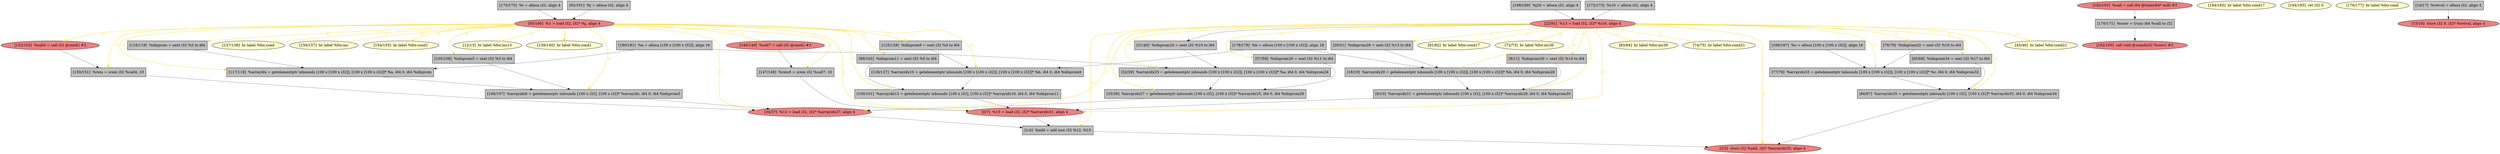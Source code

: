 
digraph G {


node255 [fillcolor=grey,label="[1/4]  %add = add nsw i32 %12, %15",shape=rectangle,style=filled ]
node254 [fillcolor=lemonchiffon,label="[137/138]  br label %for.cond",shape=ellipse,style=filled ]
node253 [fillcolor=grey,label="[9/10]  %arrayidx31 = getelementptr inbounds [100 x i32], [100 x i32]* %arrayidx29, i64 0, i64 %idxprom30",shape=rectangle,style=filled ]
node251 [fillcolor=grey,label="[20/21]  %idxprom28 = sext i32 %13 to i64",shape=rectangle,style=filled ]
node246 [fillcolor=lightcoral,label="[93/160]  %1 = load i32, i32* %j, align 4",shape=ellipse,style=filled ]
node245 [fillcolor=lightcoral,label="[152/153]  %call4 = call i32 @rand() #3",shape=ellipse,style=filled ]
node244 [fillcolor=grey,label="[174/175]  %i = alloca i32, align 4",shape=rectangle,style=filled ]
node243 [fillcolor=grey,label="[170/171]  %conv = trunc i64 %call to i32",shape=rectangle,style=filled ]
node241 [fillcolor=grey,label="[178/179]  %b = alloca [100 x [100 x i32]], align 16",shape=rectangle,style=filled ]
node240 [fillcolor=grey,label="[92/161]  %j = alloca i32, align 4",shape=rectangle,style=filled ]
node239 [fillcolor=lightcoral,label="[34/37]  %12 = load i32, i32* %arrayidx27, align 4",shape=ellipse,style=filled ]
node237 [fillcolor=grey,label="[18/19]  %arrayidx29 = getelementptr inbounds [100 x [100 x i32]], [100 x [100 x i32]]* %b, i64 0, i64 %idxprom28",shape=rectangle,style=filled ]
node205 [fillcolor=grey,label="[100/101]  %arrayidx12 = getelementptr inbounds [100 x i32], [100 x i32]* %arrayidx10, i64 0, i64 %idxprom11",shape=rectangle,style=filled ]
node238 [fillcolor=grey,label="[8/11]  %idxprom30 = sext i32 %14 to i64",shape=rectangle,style=filled ]
node214 [fillcolor=grey,label="[76/79]  %idxprom32 = sext i32 %16 to i64",shape=rectangle,style=filled ]
node201 [fillcolor=grey,label="[99/102]  %idxprom11 = sext i32 %5 to i64",shape=rectangle,style=filled ]
node215 [fillcolor=lightcoral,label="[22/91]  %13 = load i32, i32* %i16, align 4",shape=ellipse,style=filled ]
node252 [fillcolor=lemonchiffon,label="[184/185]  br label %for.cond17",shape=ellipse,style=filled ]
node222 [fillcolor=lightcoral,label="[182/183]  %call = call i64 @time(i64* null) #3",shape=ellipse,style=filled ]
node212 [fillcolor=grey,label="[166/167]  %c = alloca [100 x [100 x i32]], align 16",shape=rectangle,style=filled ]
node213 [fillcolor=grey,label="[147/148]  %rem8 = srem i32 %call7, 10",shape=rectangle,style=filled ]
node230 [fillcolor=grey,label="[32/39]  %arrayidx25 = getelementptr inbounds [100 x [100 x i32]], [100 x [100 x i32]]* %a, i64 0, i64 %idxprom24",shape=rectangle,style=filled ]
node211 [fillcolor=lemonchiffon,label="[164/165]  ret i32 0",shape=ellipse,style=filled ]
node226 [fillcolor=lemonchiffon,label="[176/177]  br label %for.cond",shape=ellipse,style=filled ]
node228 [fillcolor=lemonchiffon,label="[45/46]  br label %for.cond21",shape=ellipse,style=filled ]
node207 [fillcolor=grey,label="[117/118]  %arrayidx = getelementptr inbounds [100 x [100 x i32]], [100 x [100 x i32]]* %a, i64 0, i64 %idxprom",shape=rectangle,style=filled ]
node242 [fillcolor=lemonchiffon,label="[81/82]  br label %for.cond17",shape=ellipse,style=filled ]
node208 [fillcolor=grey,label="[168/169]  %j20 = alloca i32, align 4",shape=rectangle,style=filled ]
node202 [fillcolor=grey,label="[105/108]  %idxprom5 = sext i32 %3 to i64",shape=rectangle,style=filled ]
node249 [fillcolor=grey,label="[77/78]  %arrayidx33 = getelementptr inbounds [100 x [100 x i32]], [100 x [100 x i32]]* %c, i64 0, i64 %idxprom32",shape=rectangle,style=filled ]
node203 [fillcolor=lemonchiffon,label="[156/157]  br label %for.inc",shape=ellipse,style=filled ]
node235 [fillcolor=lightcoral,label="[15/16]  store i32 0, i32* %retval, align 4",shape=ellipse,style=filled ]
node206 [fillcolor=grey,label="[125/128]  %idxprom9 = sext i32 %4 to i64",shape=rectangle,style=filled ]
node216 [fillcolor=lightcoral,label="[146/149]  %call7 = call i32 @rand() #3",shape=ellipse,style=filled ]
node204 [fillcolor=grey,label="[126/127]  %arrayidx10 = getelementptr inbounds [100 x [100 x i32]], [100 x [100 x i32]]* %b, i64 0, i64 %idxprom9",shape=rectangle,style=filled ]
node217 [fillcolor=grey,label="[172/173]  %i16 = alloca i32, align 4",shape=rectangle,style=filled ]
node218 [fillcolor=grey,label="[180/181]  %a = alloca [100 x [100 x i32]], align 16",shape=rectangle,style=filled ]
node220 [fillcolor=lemonchiffon,label="[72/73]  br label %for.inc36",shape=ellipse,style=filled ]
node248 [fillcolor=grey,label="[150/151]  %rem = srem i32 %call4, 10",shape=rectangle,style=filled ]
node221 [fillcolor=grey,label="[33/38]  %arrayidx27 = getelementptr inbounds [100 x i32], [100 x i32]* %arrayidx25, i64 0, i64 %idxprom26",shape=rectangle,style=filled ]
node223 [fillcolor=grey,label="[65/68]  %idxprom34 = sext i32 %17 to i64",shape=rectangle,style=filled ]
node224 [fillcolor=grey,label="[66/67]  %arrayidx35 = getelementptr inbounds [100 x i32], [100 x i32]* %arrayidx33, i64 0, i64 %idxprom34",shape=rectangle,style=filled ]
node225 [fillcolor=grey,label="[57/58]  %idxprom26 = sext i32 %11 to i64",shape=rectangle,style=filled ]
node250 [fillcolor=lemonchiffon,label="[83/84]  br label %for.inc39",shape=ellipse,style=filled ]
node247 [fillcolor=lightcoral,label="[2/3]  store i32 %add, i32* %arrayidx35, align 4",shape=ellipse,style=filled ]
node227 [fillcolor=grey,label="[116/119]  %idxprom = sext i32 %2 to i64",shape=rectangle,style=filled ]
node229 [fillcolor=grey,label="[14/17]  %retval = alloca i32, align 4",shape=rectangle,style=filled ]
node219 [fillcolor=grey,label="[106/107]  %arrayidx6 = getelementptr inbounds [100 x i32], [100 x i32]* %arrayidx, i64 0, i64 %idxprom5",shape=rectangle,style=filled ]
node231 [fillcolor=lemonchiffon,label="[154/155]  br label %for.cond1",shape=ellipse,style=filled ]
node210 [fillcolor=lightcoral,label="[162/163]  call void @srand(i32 %conv) #3",shape=ellipse,style=filled ]
node232 [fillcolor=lemonchiffon,label="[12/13]  br label %for.inc13",shape=ellipse,style=filled ]
node209 [fillcolor=lemonchiffon,label="[139/140]  br label %for.cond1",shape=ellipse,style=filled ]
node234 [fillcolor=lightcoral,label="[0/7]  %15 = load i32, i32* %arrayidx31, align 4",shape=ellipse,style=filled ]
node233 [fillcolor=lemonchiffon,label="[74/75]  br label %for.cond21",shape=ellipse,style=filled ]
node236 [fillcolor=grey,label="[31/40]  %idxprom24 = sext i32 %10 to i64",shape=rectangle,style=filled ]

node206->node204 [style=solid,color=black,label="",penwidth=0.5,fontcolor=black ]
node215->node225 [style=solid,color=gold,label="C",penwidth=1.0,fontcolor=gold ]
node208->node215 [style=solid,color=black,label="",penwidth=0.5,fontcolor=black ]
node246->node207 [style=solid,color=gold,label="C",penwidth=1.0,fontcolor=gold ]
node237->node253 [style=solid,color=black,label="",penwidth=0.5,fontcolor=black ]
node246->node216 [style=solid,color=gold,label="C",penwidth=1.0,fontcolor=gold ]
node215->node233 [style=solid,color=gold,label="C",penwidth=1.0,fontcolor=gold ]
node212->node249 [style=solid,color=black,label="",penwidth=0.5,fontcolor=black ]
node239->node255 [style=solid,color=black,label="",penwidth=0.5,fontcolor=black ]
node222->node243 [style=solid,color=black,label="",penwidth=0.5,fontcolor=black ]
node230->node221 [style=solid,color=black,label="",penwidth=0.5,fontcolor=black ]
node205->node234 [style=solid,color=black,label="",penwidth=0.5,fontcolor=black ]
node238->node253 [style=solid,color=black,label="",penwidth=0.5,fontcolor=black ]
node240->node246 [style=solid,color=black,label="",penwidth=0.5,fontcolor=black ]
node215->node250 [style=solid,color=gold,label="C",penwidth=1.0,fontcolor=gold ]
node246->node219 [style=solid,color=gold,label="C",penwidth=1.0,fontcolor=gold ]
node246->node231 [style=solid,color=gold,label="C",penwidth=1.0,fontcolor=gold ]
node246->node202 [style=solid,color=gold,label="C",penwidth=1.0,fontcolor=gold ]
node236->node230 [style=solid,color=black,label="",penwidth=0.5,fontcolor=black ]
node221->node239 [style=solid,color=black,label="",penwidth=0.5,fontcolor=black ]
node246->node254 [style=solid,color=gold,label="C",penwidth=1.0,fontcolor=gold ]
node241->node237 [style=solid,color=black,label="",penwidth=0.5,fontcolor=black ]
node223->node224 [style=solid,color=black,label="",penwidth=0.5,fontcolor=black ]
node251->node237 [style=solid,color=black,label="",penwidth=0.5,fontcolor=black ]
node215->node251 [style=solid,color=gold,label="C",penwidth=1.0,fontcolor=gold ]
node215->node221 [style=solid,color=gold,label="C",penwidth=1.0,fontcolor=gold ]
node244->node246 [style=solid,color=black,label="",penwidth=0.5,fontcolor=black ]
node246->node209 [style=solid,color=gold,label="C",penwidth=1.0,fontcolor=gold ]
node246->node203 [style=solid,color=gold,label="C",penwidth=1.0,fontcolor=gold ]
node246->node245 [style=solid,color=gold,label="C",penwidth=1.0,fontcolor=gold ]
node246->node239 [style=solid,color=gold,label="C",penwidth=1.0,fontcolor=gold ]
node246->node248 [style=solid,color=gold,label="C",penwidth=1.0,fontcolor=gold ]
node215->node230 [style=solid,color=gold,label="C",penwidth=1.0,fontcolor=gold ]
node201->node205 [style=solid,color=black,label="",penwidth=0.5,fontcolor=black ]
node246->node213 [style=solid,color=gold,label="C",penwidth=1.0,fontcolor=gold ]
node214->node249 [style=solid,color=black,label="",penwidth=0.5,fontcolor=black ]
node227->node207 [style=solid,color=black,label="",penwidth=0.5,fontcolor=black ]
node234->node255 [style=solid,color=black,label="",penwidth=0.5,fontcolor=black ]
node246->node204 [style=solid,color=gold,label="C",penwidth=1.0,fontcolor=gold ]
node246->node232 [style=solid,color=gold,label="C",penwidth=1.0,fontcolor=gold ]
node246->node227 [style=solid,color=gold,label="C",penwidth=1.0,fontcolor=gold ]
node224->node247 [style=solid,color=black,label="",penwidth=0.5,fontcolor=black ]
node241->node204 [style=solid,color=black,label="",penwidth=0.5,fontcolor=black ]
node216->node213 [style=solid,color=black,label="",penwidth=0.5,fontcolor=black ]
node215->node224 [style=solid,color=gold,label="C",penwidth=1.0,fontcolor=gold ]
node215->node238 [style=solid,color=gold,label="C",penwidth=1.0,fontcolor=gold ]
node246->node206 [style=solid,color=gold,label="C",penwidth=1.0,fontcolor=gold ]
node229->node235 [style=solid,color=black,label="",penwidth=0.5,fontcolor=black ]
node215->node236 [style=solid,color=black,label="",penwidth=0.5,fontcolor=black ]
node248->node239 [style=solid,color=black,label="",penwidth=0.5,fontcolor=black ]
node219->node239 [style=solid,color=black,label="",penwidth=0.5,fontcolor=black ]
node253->node234 [style=solid,color=black,label="",penwidth=0.5,fontcolor=black ]
node225->node221 [style=solid,color=black,label="",penwidth=0.5,fontcolor=black ]
node255->node247 [style=solid,color=black,label="",penwidth=0.5,fontcolor=black ]
node215->node255 [style=solid,color=gold,label="C",penwidth=1.0,fontcolor=gold ]
node246->node234 [style=solid,color=gold,label="C",penwidth=1.0,fontcolor=gold ]
node218->node230 [style=solid,color=black,label="",penwidth=0.5,fontcolor=black ]
node218->node207 [style=solid,color=black,label="",penwidth=0.5,fontcolor=black ]
node245->node248 [style=solid,color=black,label="",penwidth=0.5,fontcolor=black ]
node246->node201 [style=solid,color=gold,label="C",penwidth=1.0,fontcolor=gold ]
node217->node215 [style=solid,color=black,label="",penwidth=0.5,fontcolor=black ]
node215->node234 [style=solid,color=gold,label="C",penwidth=1.0,fontcolor=gold ]
node215->node249 [style=solid,color=gold,label="C",penwidth=1.0,fontcolor=gold ]
node202->node219 [style=solid,color=black,label="",penwidth=0.5,fontcolor=black ]
node215->node223 [style=solid,color=gold,label="C",penwidth=1.0,fontcolor=gold ]
node243->node210 [style=solid,color=black,label="",penwidth=0.5,fontcolor=black ]
node215->node214 [style=solid,color=gold,label="C",penwidth=1.0,fontcolor=gold ]
node215->node220 [style=solid,color=gold,label="C",penwidth=1.0,fontcolor=gold ]
node215->node237 [style=solid,color=gold,label="C",penwidth=1.0,fontcolor=gold ]
node249->node224 [style=solid,color=black,label="",penwidth=0.5,fontcolor=black ]
node215->node253 [style=solid,color=gold,label="C",penwidth=1.0,fontcolor=gold ]
node213->node234 [style=solid,color=black,label="",penwidth=0.5,fontcolor=black ]
node246->node205 [style=solid,color=gold,label="C",penwidth=1.0,fontcolor=gold ]
node215->node239 [style=solid,color=gold,label="C",penwidth=1.0,fontcolor=gold ]
node215->node247 [style=solid,color=gold,label="C",penwidth=1.0,fontcolor=gold ]
node215->node242 [style=solid,color=gold,label="C",penwidth=1.0,fontcolor=gold ]
node204->node205 [style=solid,color=black,label="",penwidth=0.5,fontcolor=black ]
node207->node219 [style=solid,color=black,label="",penwidth=0.5,fontcolor=black ]
node215->node228 [style=solid,color=gold,label="C",penwidth=1.0,fontcolor=gold ]


}
